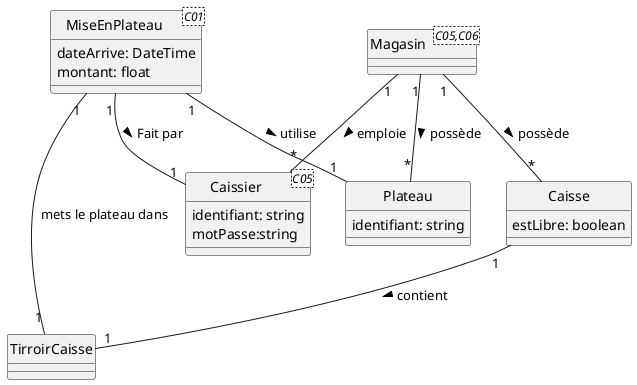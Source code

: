 @startuml
skinparam Style strictuml
class "MiseEnPlateau" as mp <C01> {
    dateArrive: DateTime
    montant: float

}
class "Magasin" as m <C05,C06>
class "Caissier" as caissier <C05> {
    identifiant: string
    motPasse:string
}
class "Caisse" as caisse {
    estLibre: boolean
}

class "TirroirCaisse" as tc 
class "Plateau" as p {
    identifiant: string
}

caisse "1" -- "1" tc : contient >
mp "1" -- "1" caissier: Fait par >
mp "1" -- "1" p: utilise >
mp "1" -- "1" tc: mets le plateau dans
m "1" -- "*" caissier: emploie >
m "1" -- "*" caisse: possède >
m "1" -- "*" p: possède >



@enduml